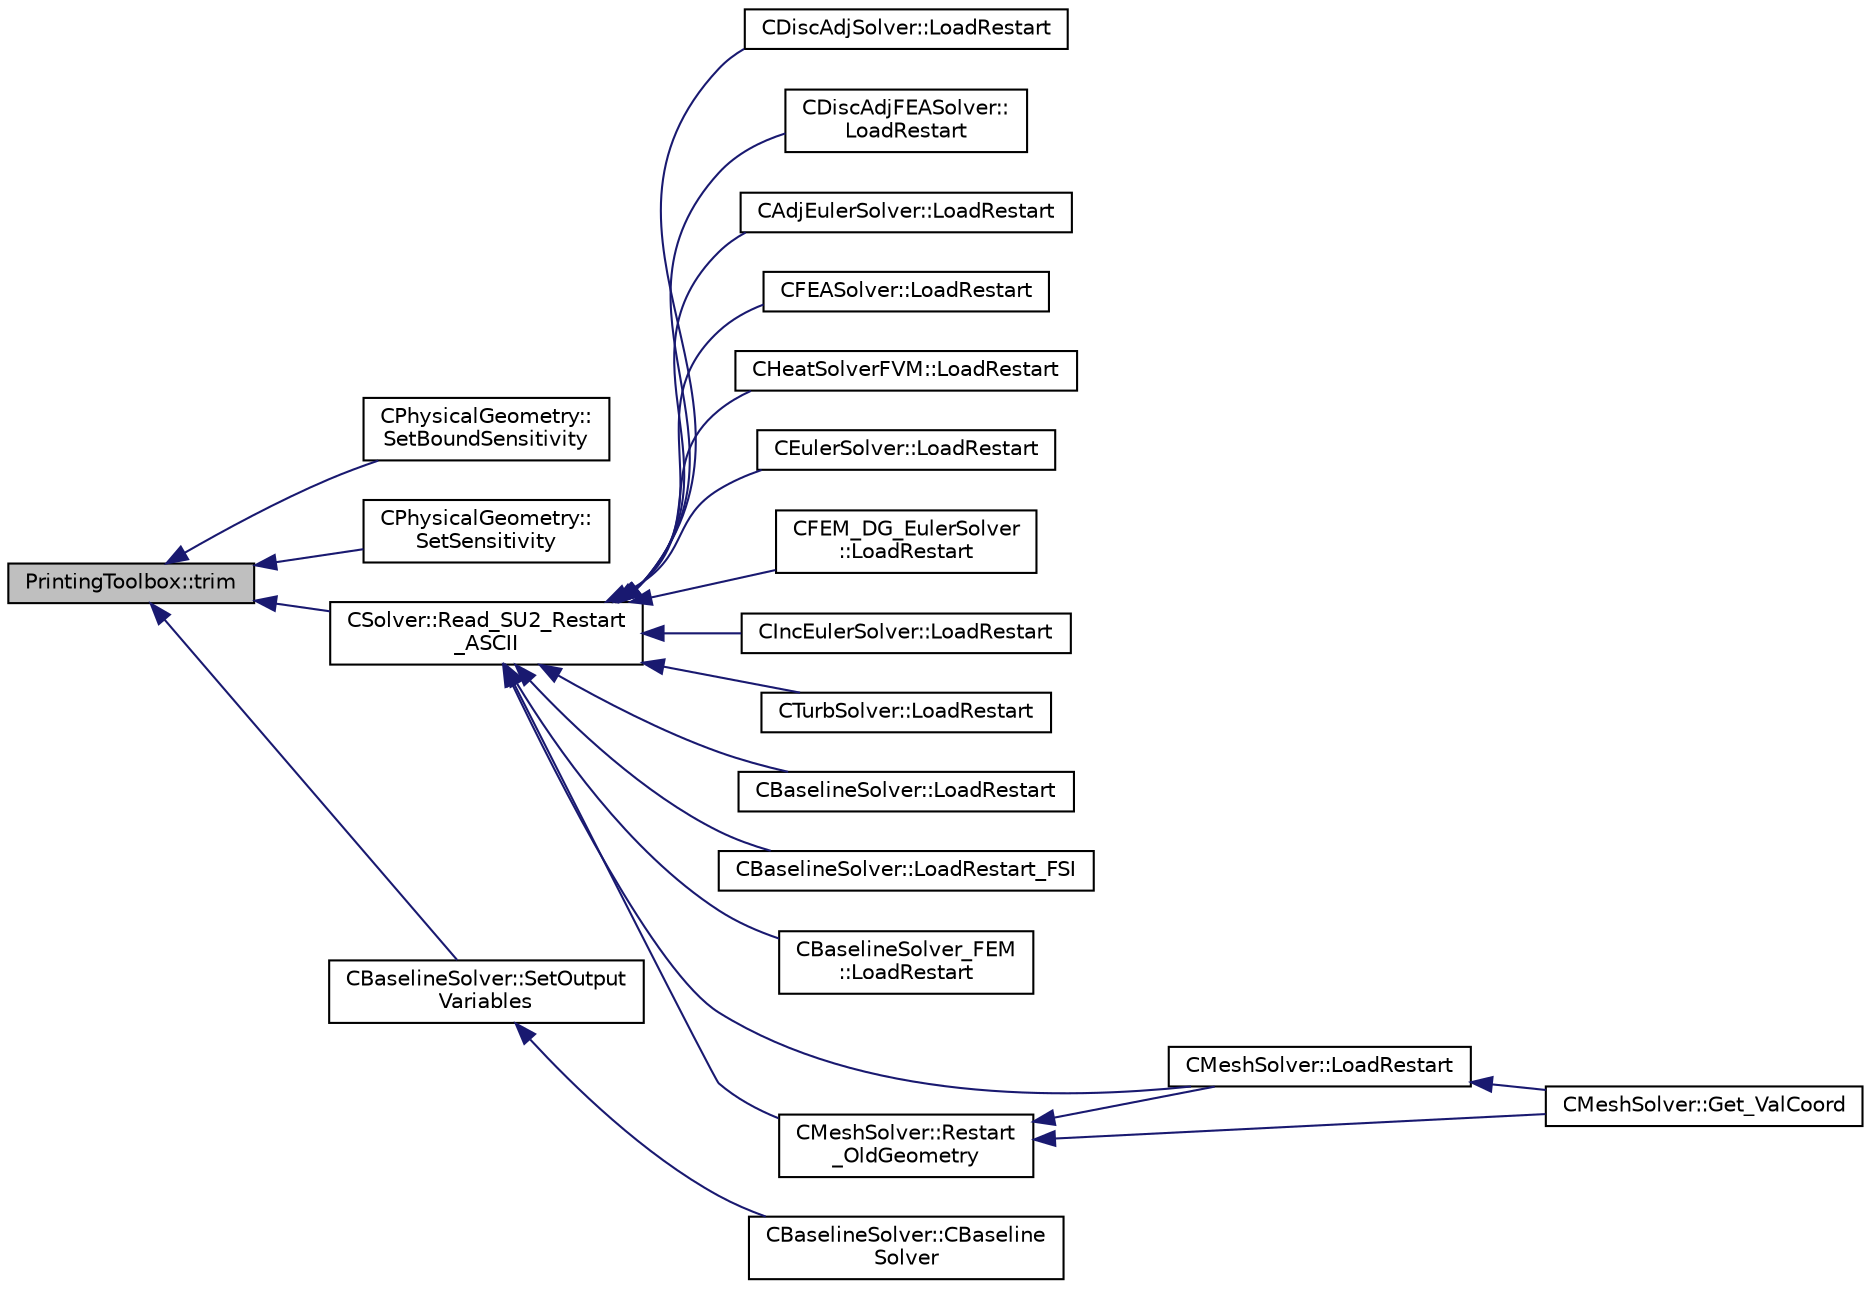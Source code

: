 digraph "PrintingToolbox::trim"
{
  edge [fontname="Helvetica",fontsize="10",labelfontname="Helvetica",labelfontsize="10"];
  node [fontname="Helvetica",fontsize="10",shape=record];
  rankdir="LR";
  Node212 [label="PrintingToolbox::trim",height=0.2,width=0.4,color="black", fillcolor="grey75", style="filled", fontcolor="black"];
  Node212 -> Node213 [dir="back",color="midnightblue",fontsize="10",style="solid",fontname="Helvetica"];
  Node213 [label="CPhysicalGeometry::\lSetBoundSensitivity",height=0.2,width=0.4,color="black", fillcolor="white", style="filled",URL="$class_c_physical_geometry.html#abc5f9291c48e1ae4532f2b1b18888ef0",tooltip="Read the sensitivity from an input file. "];
  Node212 -> Node214 [dir="back",color="midnightblue",fontsize="10",style="solid",fontname="Helvetica"];
  Node214 [label="CPhysicalGeometry::\lSetSensitivity",height=0.2,width=0.4,color="black", fillcolor="white", style="filled",URL="$class_c_physical_geometry.html#a01b28fa420b3d1138aa8816453202a33",tooltip="Read the sensitivity from adjoint solution file and store it. "];
  Node212 -> Node215 [dir="back",color="midnightblue",fontsize="10",style="solid",fontname="Helvetica"];
  Node215 [label="CSolver::Read_SU2_Restart\l_ASCII",height=0.2,width=0.4,color="black", fillcolor="white", style="filled",URL="$class_c_solver.html#ac5d5660eff53510f678a3aa122130585",tooltip="Read a native SU2 restart file in ASCII format. "];
  Node215 -> Node216 [dir="back",color="midnightblue",fontsize="10",style="solid",fontname="Helvetica"];
  Node216 [label="CDiscAdjSolver::LoadRestart",height=0.2,width=0.4,color="black", fillcolor="white", style="filled",URL="$class_c_disc_adj_solver.html#ae9b5d31c76381f5d45884642694d9879",tooltip="Load a solution from a restart file. "];
  Node215 -> Node217 [dir="back",color="midnightblue",fontsize="10",style="solid",fontname="Helvetica"];
  Node217 [label="CDiscAdjFEASolver::\lLoadRestart",height=0.2,width=0.4,color="black", fillcolor="white", style="filled",URL="$class_c_disc_adj_f_e_a_solver.html#a21c5685021d084732a1aa3d552cd9043",tooltip="Load a solution from a restart file. "];
  Node215 -> Node218 [dir="back",color="midnightblue",fontsize="10",style="solid",fontname="Helvetica"];
  Node218 [label="CAdjEulerSolver::LoadRestart",height=0.2,width=0.4,color="black", fillcolor="white", style="filled",URL="$class_c_adj_euler_solver.html#acaf1ae2d6c07b492ab1eeca389881731",tooltip="Load a solution from a restart file. "];
  Node215 -> Node219 [dir="back",color="midnightblue",fontsize="10",style="solid",fontname="Helvetica"];
  Node219 [label="CFEASolver::LoadRestart",height=0.2,width=0.4,color="black", fillcolor="white", style="filled",URL="$class_c_f_e_a_solver.html#a5f70ded742a6204f439628d029ac294a",tooltip="Load a solution from a restart file. "];
  Node215 -> Node220 [dir="back",color="midnightblue",fontsize="10",style="solid",fontname="Helvetica"];
  Node220 [label="CHeatSolverFVM::LoadRestart",height=0.2,width=0.4,color="black", fillcolor="white", style="filled",URL="$class_c_heat_solver_f_v_m.html#a206fdd2ca3b6c1a050945a07dc38bd80",tooltip="Load a solution from a restart file. "];
  Node215 -> Node221 [dir="back",color="midnightblue",fontsize="10",style="solid",fontname="Helvetica"];
  Node221 [label="CEulerSolver::LoadRestart",height=0.2,width=0.4,color="black", fillcolor="white", style="filled",URL="$class_c_euler_solver.html#a463d0854ec9cfb4a277794df9329ebae",tooltip="Load a solution from a restart file. "];
  Node215 -> Node222 [dir="back",color="midnightblue",fontsize="10",style="solid",fontname="Helvetica"];
  Node222 [label="CFEM_DG_EulerSolver\l::LoadRestart",height=0.2,width=0.4,color="black", fillcolor="white", style="filled",URL="$class_c_f_e_m___d_g___euler_solver.html#aa7f0f59d70754d0b2abb8face8f8398d",tooltip="Load a solution from a restart file. "];
  Node215 -> Node223 [dir="back",color="midnightblue",fontsize="10",style="solid",fontname="Helvetica"];
  Node223 [label="CIncEulerSolver::LoadRestart",height=0.2,width=0.4,color="black", fillcolor="white", style="filled",URL="$class_c_inc_euler_solver.html#aa4c572590c60bbc0f3db269eb55ea12f",tooltip="Load a solution from a restart file. "];
  Node215 -> Node224 [dir="back",color="midnightblue",fontsize="10",style="solid",fontname="Helvetica"];
  Node224 [label="CTurbSolver::LoadRestart",height=0.2,width=0.4,color="black", fillcolor="white", style="filled",URL="$class_c_turb_solver.html#a943c5037261d947714a8767bc77b7103",tooltip="Load a solution from a restart file. "];
  Node215 -> Node225 [dir="back",color="midnightblue",fontsize="10",style="solid",fontname="Helvetica"];
  Node225 [label="CBaselineSolver::LoadRestart",height=0.2,width=0.4,color="black", fillcolor="white", style="filled",URL="$class_c_baseline_solver.html#acb5f7a5211dcf8ba4337e9b251024553",tooltip="Load a solution from a restart file. "];
  Node215 -> Node226 [dir="back",color="midnightblue",fontsize="10",style="solid",fontname="Helvetica"];
  Node226 [label="CBaselineSolver::LoadRestart_FSI",height=0.2,width=0.4,color="black", fillcolor="white", style="filled",URL="$class_c_baseline_solver.html#a548bcd96c3163a46e4cdf6a041818d2a",tooltip="Load a FSI solution from a restart file. "];
  Node215 -> Node227 [dir="back",color="midnightblue",fontsize="10",style="solid",fontname="Helvetica"];
  Node227 [label="CBaselineSolver_FEM\l::LoadRestart",height=0.2,width=0.4,color="black", fillcolor="white", style="filled",URL="$class_c_baseline_solver___f_e_m.html#a03cc117d6e9e3a8170d1f02fd8ca1909",tooltip="Load a solution from a restart file. "];
  Node215 -> Node228 [dir="back",color="midnightblue",fontsize="10",style="solid",fontname="Helvetica"];
  Node228 [label="CMeshSolver::LoadRestart",height=0.2,width=0.4,color="black", fillcolor="white", style="filled",URL="$class_c_mesh_solver.html#a158c64de91317d7570e7192493fe0a19",tooltip="Load a solution from a restart file. "];
  Node228 -> Node229 [dir="back",color="midnightblue",fontsize="10",style="solid",fontname="Helvetica"];
  Node229 [label="CMeshSolver::Get_ValCoord",height=0.2,width=0.4,color="black", fillcolor="white", style="filled",URL="$class_c_mesh_solver.html#a91bd5c2365d1a619c804311e0d5550cb",tooltip="Get the value of the reference coordinate to set on the element structure. "];
  Node215 -> Node230 [dir="back",color="midnightblue",fontsize="10",style="solid",fontname="Helvetica"];
  Node230 [label="CMeshSolver::Restart\l_OldGeometry",height=0.2,width=0.4,color="black", fillcolor="white", style="filled",URL="$class_c_mesh_solver.html#a574b9ed9e35690629a7c706e8e0c32e7",tooltip="Load the geometries at the previous time states n and nM1. "];
  Node230 -> Node229 [dir="back",color="midnightblue",fontsize="10",style="solid",fontname="Helvetica"];
  Node230 -> Node228 [dir="back",color="midnightblue",fontsize="10",style="solid",fontname="Helvetica"];
  Node212 -> Node231 [dir="back",color="midnightblue",fontsize="10",style="solid",fontname="Helvetica"];
  Node231 [label="CBaselineSolver::SetOutput\lVariables",height=0.2,width=0.4,color="black", fillcolor="white", style="filled",URL="$class_c_baseline_solver.html#ab8e4b1b71d637dd0adee324d4a7a6315",tooltip="Set the number of variables and string names from the restart file. "];
  Node231 -> Node232 [dir="back",color="midnightblue",fontsize="10",style="solid",fontname="Helvetica"];
  Node232 [label="CBaselineSolver::CBaseline\lSolver",height=0.2,width=0.4,color="black", fillcolor="white", style="filled",URL="$class_c_baseline_solver.html#a996d9c6ee613b5b45a25a765f3c5e2cd"];
}
